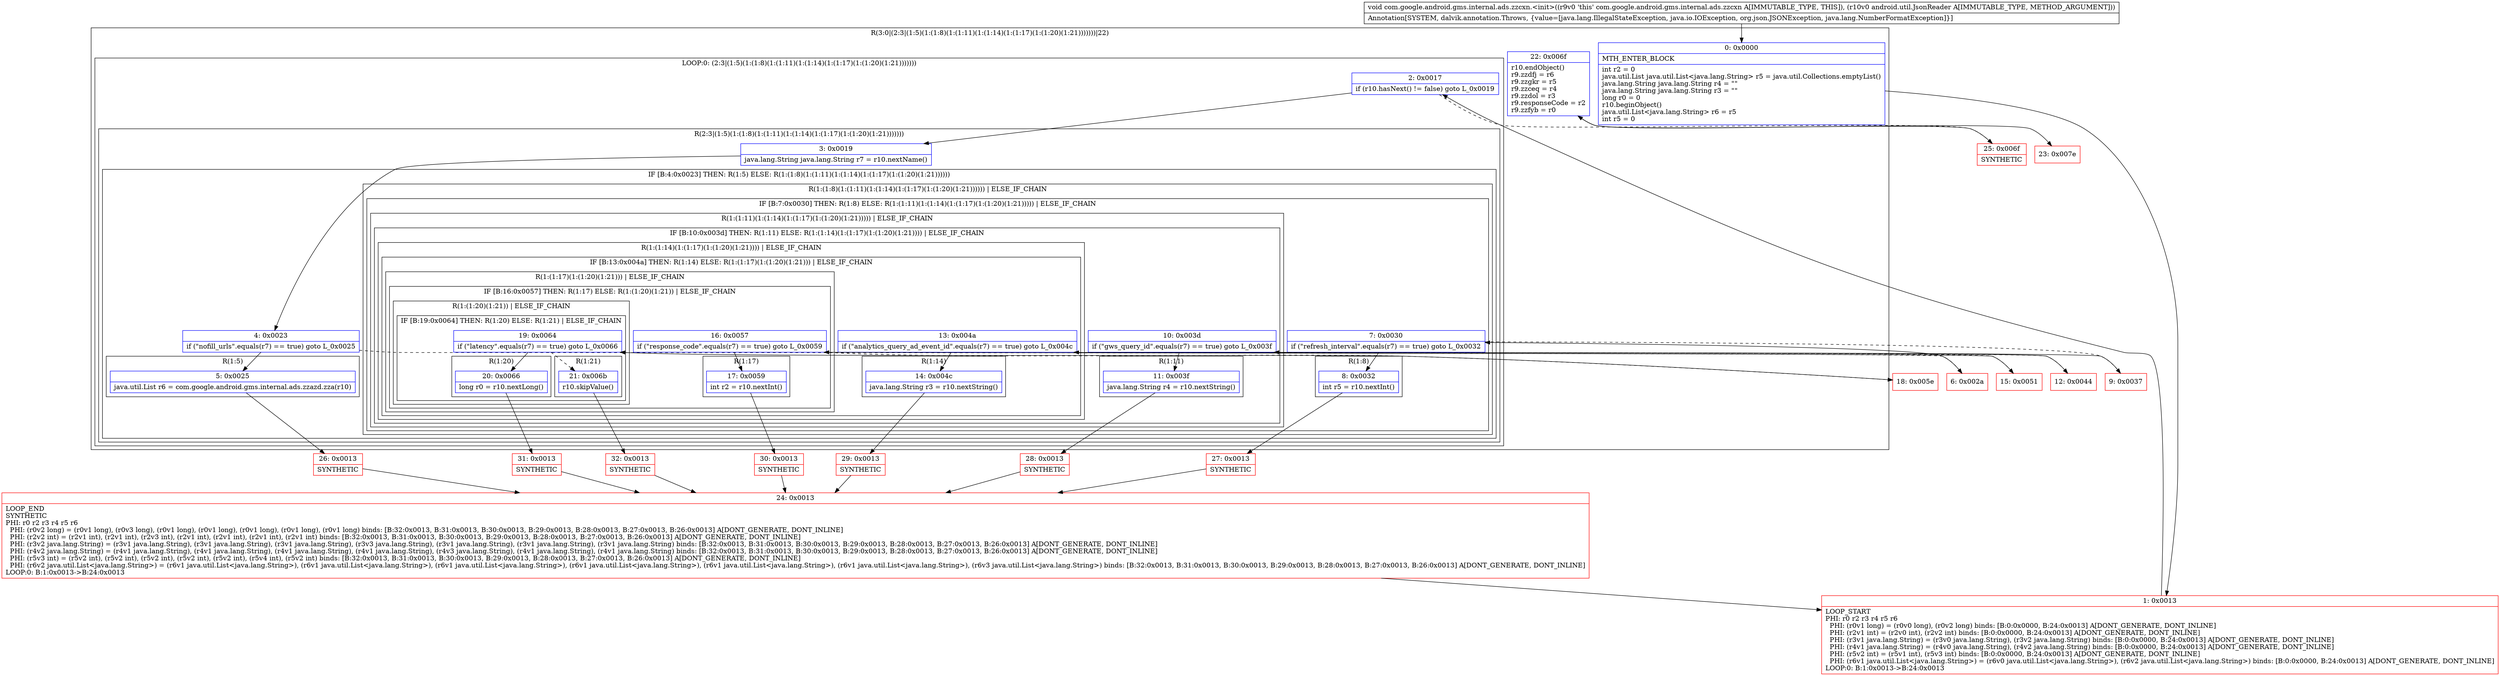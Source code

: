 digraph "CFG forcom.google.android.gms.internal.ads.zzcxn.\<init\>(Landroid\/util\/JsonReader;)V" {
subgraph cluster_Region_1446899676 {
label = "R(3:0|(2:3|(1:5)(1:(1:8)(1:(1:11)(1:(1:14)(1:(1:17)(1:(1:20)(1:21)))))))|22)";
node [shape=record,color=blue];
Node_0 [shape=record,label="{0\:\ 0x0000|MTH_ENTER_BLOCK\l|int r2 = 0\ljava.util.List java.util.List\<java.lang.String\> r5 = java.util.Collections.emptyList()\ljava.lang.String java.lang.String r4 = \"\"\ljava.lang.String java.lang.String r3 = \"\"\llong r0 = 0\lr10.beginObject()\ljava.util.List\<java.lang.String\> r6 = r5\lint r5 = 0\l}"];
subgraph cluster_LoopRegion_534784125 {
label = "LOOP:0: (2:3|(1:5)(1:(1:8)(1:(1:11)(1:(1:14)(1:(1:17)(1:(1:20)(1:21)))))))";
node [shape=record,color=blue];
Node_2 [shape=record,label="{2\:\ 0x0017|if (r10.hasNext() != false) goto L_0x0019\l}"];
subgraph cluster_Region_680795720 {
label = "R(2:3|(1:5)(1:(1:8)(1:(1:11)(1:(1:14)(1:(1:17)(1:(1:20)(1:21)))))))";
node [shape=record,color=blue];
Node_3 [shape=record,label="{3\:\ 0x0019|java.lang.String java.lang.String r7 = r10.nextName()\l}"];
subgraph cluster_IfRegion_864933172 {
label = "IF [B:4:0x0023] THEN: R(1:5) ELSE: R(1:(1:8)(1:(1:11)(1:(1:14)(1:(1:17)(1:(1:20)(1:21))))))";
node [shape=record,color=blue];
Node_4 [shape=record,label="{4\:\ 0x0023|if (\"nofill_urls\".equals(r7) == true) goto L_0x0025\l}"];
subgraph cluster_Region_853710976 {
label = "R(1:5)";
node [shape=record,color=blue];
Node_5 [shape=record,label="{5\:\ 0x0025|java.util.List r6 = com.google.android.gms.internal.ads.zzazd.zza(r10)\l}"];
}
subgraph cluster_Region_721838797 {
label = "R(1:(1:8)(1:(1:11)(1:(1:14)(1:(1:17)(1:(1:20)(1:21)))))) | ELSE_IF_CHAIN\l";
node [shape=record,color=blue];
subgraph cluster_IfRegion_353201501 {
label = "IF [B:7:0x0030] THEN: R(1:8) ELSE: R(1:(1:11)(1:(1:14)(1:(1:17)(1:(1:20)(1:21))))) | ELSE_IF_CHAIN\l";
node [shape=record,color=blue];
Node_7 [shape=record,label="{7\:\ 0x0030|if (\"refresh_interval\".equals(r7) == true) goto L_0x0032\l}"];
subgraph cluster_Region_1483113509 {
label = "R(1:8)";
node [shape=record,color=blue];
Node_8 [shape=record,label="{8\:\ 0x0032|int r5 = r10.nextInt()\l}"];
}
subgraph cluster_Region_141898630 {
label = "R(1:(1:11)(1:(1:14)(1:(1:17)(1:(1:20)(1:21))))) | ELSE_IF_CHAIN\l";
node [shape=record,color=blue];
subgraph cluster_IfRegion_2040960117 {
label = "IF [B:10:0x003d] THEN: R(1:11) ELSE: R(1:(1:14)(1:(1:17)(1:(1:20)(1:21)))) | ELSE_IF_CHAIN\l";
node [shape=record,color=blue];
Node_10 [shape=record,label="{10\:\ 0x003d|if (\"gws_query_id\".equals(r7) == true) goto L_0x003f\l}"];
subgraph cluster_Region_445516829 {
label = "R(1:11)";
node [shape=record,color=blue];
Node_11 [shape=record,label="{11\:\ 0x003f|java.lang.String r4 = r10.nextString()\l}"];
}
subgraph cluster_Region_437535482 {
label = "R(1:(1:14)(1:(1:17)(1:(1:20)(1:21)))) | ELSE_IF_CHAIN\l";
node [shape=record,color=blue];
subgraph cluster_IfRegion_1900585815 {
label = "IF [B:13:0x004a] THEN: R(1:14) ELSE: R(1:(1:17)(1:(1:20)(1:21))) | ELSE_IF_CHAIN\l";
node [shape=record,color=blue];
Node_13 [shape=record,label="{13\:\ 0x004a|if (\"analytics_query_ad_event_id\".equals(r7) == true) goto L_0x004c\l}"];
subgraph cluster_Region_480089058 {
label = "R(1:14)";
node [shape=record,color=blue];
Node_14 [shape=record,label="{14\:\ 0x004c|java.lang.String r3 = r10.nextString()\l}"];
}
subgraph cluster_Region_78197253 {
label = "R(1:(1:17)(1:(1:20)(1:21))) | ELSE_IF_CHAIN\l";
node [shape=record,color=blue];
subgraph cluster_IfRegion_741469247 {
label = "IF [B:16:0x0057] THEN: R(1:17) ELSE: R(1:(1:20)(1:21)) | ELSE_IF_CHAIN\l";
node [shape=record,color=blue];
Node_16 [shape=record,label="{16\:\ 0x0057|if (\"response_code\".equals(r7) == true) goto L_0x0059\l}"];
subgraph cluster_Region_302035532 {
label = "R(1:17)";
node [shape=record,color=blue];
Node_17 [shape=record,label="{17\:\ 0x0059|int r2 = r10.nextInt()\l}"];
}
subgraph cluster_Region_471939159 {
label = "R(1:(1:20)(1:21)) | ELSE_IF_CHAIN\l";
node [shape=record,color=blue];
subgraph cluster_IfRegion_1386748769 {
label = "IF [B:19:0x0064] THEN: R(1:20) ELSE: R(1:21) | ELSE_IF_CHAIN\l";
node [shape=record,color=blue];
Node_19 [shape=record,label="{19\:\ 0x0064|if (\"latency\".equals(r7) == true) goto L_0x0066\l}"];
subgraph cluster_Region_635952290 {
label = "R(1:20)";
node [shape=record,color=blue];
Node_20 [shape=record,label="{20\:\ 0x0066|long r0 = r10.nextLong()\l}"];
}
subgraph cluster_Region_1038733654 {
label = "R(1:21)";
node [shape=record,color=blue];
Node_21 [shape=record,label="{21\:\ 0x006b|r10.skipValue()\l}"];
}
}
}
}
}
}
}
}
}
}
}
}
}
}
Node_22 [shape=record,label="{22\:\ 0x006f|r10.endObject()\lr9.zzdfj = r6\lr9.zzgkr = r5\lr9.zzceq = r4\lr9.zzdol = r3\lr9.responseCode = r2\lr9.zzfyb = r0\l}"];
}
Node_1 [shape=record,color=red,label="{1\:\ 0x0013|LOOP_START\lPHI: r0 r2 r3 r4 r5 r6 \l  PHI: (r0v1 long) = (r0v0 long), (r0v2 long) binds: [B:0:0x0000, B:24:0x0013] A[DONT_GENERATE, DONT_INLINE]\l  PHI: (r2v1 int) = (r2v0 int), (r2v2 int) binds: [B:0:0x0000, B:24:0x0013] A[DONT_GENERATE, DONT_INLINE]\l  PHI: (r3v1 java.lang.String) = (r3v0 java.lang.String), (r3v2 java.lang.String) binds: [B:0:0x0000, B:24:0x0013] A[DONT_GENERATE, DONT_INLINE]\l  PHI: (r4v1 java.lang.String) = (r4v0 java.lang.String), (r4v2 java.lang.String) binds: [B:0:0x0000, B:24:0x0013] A[DONT_GENERATE, DONT_INLINE]\l  PHI: (r5v2 int) = (r5v1 int), (r5v3 int) binds: [B:0:0x0000, B:24:0x0013] A[DONT_GENERATE, DONT_INLINE]\l  PHI: (r6v1 java.util.List\<java.lang.String\>) = (r6v0 java.util.List\<java.lang.String\>), (r6v2 java.util.List\<java.lang.String\>) binds: [B:0:0x0000, B:24:0x0013] A[DONT_GENERATE, DONT_INLINE]\lLOOP:0: B:1:0x0013\-\>B:24:0x0013\l}"];
Node_6 [shape=record,color=red,label="{6\:\ 0x002a}"];
Node_9 [shape=record,color=red,label="{9\:\ 0x0037}"];
Node_12 [shape=record,color=red,label="{12\:\ 0x0044}"];
Node_15 [shape=record,color=red,label="{15\:\ 0x0051}"];
Node_18 [shape=record,color=red,label="{18\:\ 0x005e}"];
Node_23 [shape=record,color=red,label="{23\:\ 0x007e}"];
Node_24 [shape=record,color=red,label="{24\:\ 0x0013|LOOP_END\lSYNTHETIC\lPHI: r0 r2 r3 r4 r5 r6 \l  PHI: (r0v2 long) = (r0v1 long), (r0v3 long), (r0v1 long), (r0v1 long), (r0v1 long), (r0v1 long), (r0v1 long) binds: [B:32:0x0013, B:31:0x0013, B:30:0x0013, B:29:0x0013, B:28:0x0013, B:27:0x0013, B:26:0x0013] A[DONT_GENERATE, DONT_INLINE]\l  PHI: (r2v2 int) = (r2v1 int), (r2v1 int), (r2v3 int), (r2v1 int), (r2v1 int), (r2v1 int), (r2v1 int) binds: [B:32:0x0013, B:31:0x0013, B:30:0x0013, B:29:0x0013, B:28:0x0013, B:27:0x0013, B:26:0x0013] A[DONT_GENERATE, DONT_INLINE]\l  PHI: (r3v2 java.lang.String) = (r3v1 java.lang.String), (r3v1 java.lang.String), (r3v1 java.lang.String), (r3v3 java.lang.String), (r3v1 java.lang.String), (r3v1 java.lang.String), (r3v1 java.lang.String) binds: [B:32:0x0013, B:31:0x0013, B:30:0x0013, B:29:0x0013, B:28:0x0013, B:27:0x0013, B:26:0x0013] A[DONT_GENERATE, DONT_INLINE]\l  PHI: (r4v2 java.lang.String) = (r4v1 java.lang.String), (r4v1 java.lang.String), (r4v1 java.lang.String), (r4v1 java.lang.String), (r4v3 java.lang.String), (r4v1 java.lang.String), (r4v1 java.lang.String) binds: [B:32:0x0013, B:31:0x0013, B:30:0x0013, B:29:0x0013, B:28:0x0013, B:27:0x0013, B:26:0x0013] A[DONT_GENERATE, DONT_INLINE]\l  PHI: (r5v3 int) = (r5v2 int), (r5v2 int), (r5v2 int), (r5v2 int), (r5v2 int), (r5v4 int), (r5v2 int) binds: [B:32:0x0013, B:31:0x0013, B:30:0x0013, B:29:0x0013, B:28:0x0013, B:27:0x0013, B:26:0x0013] A[DONT_GENERATE, DONT_INLINE]\l  PHI: (r6v2 java.util.List\<java.lang.String\>) = (r6v1 java.util.List\<java.lang.String\>), (r6v1 java.util.List\<java.lang.String\>), (r6v1 java.util.List\<java.lang.String\>), (r6v1 java.util.List\<java.lang.String\>), (r6v1 java.util.List\<java.lang.String\>), (r6v1 java.util.List\<java.lang.String\>), (r6v3 java.util.List\<java.lang.String\>) binds: [B:32:0x0013, B:31:0x0013, B:30:0x0013, B:29:0x0013, B:28:0x0013, B:27:0x0013, B:26:0x0013] A[DONT_GENERATE, DONT_INLINE]\lLOOP:0: B:1:0x0013\-\>B:24:0x0013\l}"];
Node_25 [shape=record,color=red,label="{25\:\ 0x006f|SYNTHETIC\l}"];
Node_26 [shape=record,color=red,label="{26\:\ 0x0013|SYNTHETIC\l}"];
Node_27 [shape=record,color=red,label="{27\:\ 0x0013|SYNTHETIC\l}"];
Node_28 [shape=record,color=red,label="{28\:\ 0x0013|SYNTHETIC\l}"];
Node_29 [shape=record,color=red,label="{29\:\ 0x0013|SYNTHETIC\l}"];
Node_30 [shape=record,color=red,label="{30\:\ 0x0013|SYNTHETIC\l}"];
Node_31 [shape=record,color=red,label="{31\:\ 0x0013|SYNTHETIC\l}"];
Node_32 [shape=record,color=red,label="{32\:\ 0x0013|SYNTHETIC\l}"];
MethodNode[shape=record,label="{void com.google.android.gms.internal.ads.zzcxn.\<init\>((r9v0 'this' com.google.android.gms.internal.ads.zzcxn A[IMMUTABLE_TYPE, THIS]), (r10v0 android.util.JsonReader A[IMMUTABLE_TYPE, METHOD_ARGUMENT]))  | Annotation[SYSTEM, dalvik.annotation.Throws, \{value=[java.lang.IllegalStateException, java.io.IOException, org.json.JSONException, java.lang.NumberFormatException]\}]\l}"];
MethodNode -> Node_0;
Node_0 -> Node_1;
Node_2 -> Node_3;
Node_2 -> Node_25[style=dashed];
Node_3 -> Node_4;
Node_4 -> Node_5;
Node_4 -> Node_6[style=dashed];
Node_5 -> Node_26;
Node_7 -> Node_8;
Node_7 -> Node_9[style=dashed];
Node_8 -> Node_27;
Node_10 -> Node_11;
Node_10 -> Node_12[style=dashed];
Node_11 -> Node_28;
Node_13 -> Node_14;
Node_13 -> Node_15[style=dashed];
Node_14 -> Node_29;
Node_16 -> Node_17;
Node_16 -> Node_18[style=dashed];
Node_17 -> Node_30;
Node_19 -> Node_20;
Node_19 -> Node_21[style=dashed];
Node_20 -> Node_31;
Node_21 -> Node_32;
Node_22 -> Node_23;
Node_1 -> Node_2;
Node_6 -> Node_7;
Node_9 -> Node_10;
Node_12 -> Node_13;
Node_15 -> Node_16;
Node_18 -> Node_19;
Node_24 -> Node_1;
Node_25 -> Node_22;
Node_26 -> Node_24;
Node_27 -> Node_24;
Node_28 -> Node_24;
Node_29 -> Node_24;
Node_30 -> Node_24;
Node_31 -> Node_24;
Node_32 -> Node_24;
}

